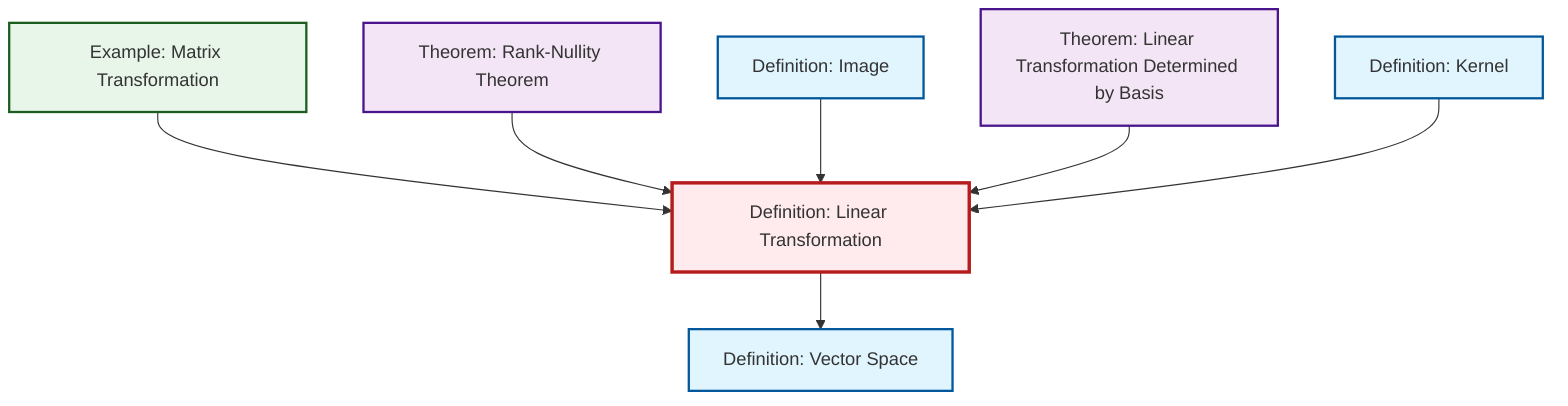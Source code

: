 graph TD
    classDef definition fill:#e1f5fe,stroke:#01579b,stroke-width:2px
    classDef theorem fill:#f3e5f5,stroke:#4a148c,stroke-width:2px
    classDef axiom fill:#fff3e0,stroke:#e65100,stroke-width:2px
    classDef example fill:#e8f5e9,stroke:#1b5e20,stroke-width:2px
    classDef current fill:#ffebee,stroke:#b71c1c,stroke-width:3px
    thm-rank-nullity["Theorem: Rank-Nullity Theorem"]:::theorem
    def-linear-transformation["Definition: Linear Transformation"]:::definition
    thm-linear-transformation-basis["Theorem: Linear Transformation Determined by Basis"]:::theorem
    ex-matrix-transformation["Example: Matrix Transformation"]:::example
    def-kernel["Definition: Kernel"]:::definition
    def-vector-space["Definition: Vector Space"]:::definition
    def-image["Definition: Image"]:::definition
    ex-matrix-transformation --> def-linear-transformation
    thm-rank-nullity --> def-linear-transformation
    def-linear-transformation --> def-vector-space
    def-image --> def-linear-transformation
    thm-linear-transformation-basis --> def-linear-transformation
    def-kernel --> def-linear-transformation
    class def-linear-transformation current